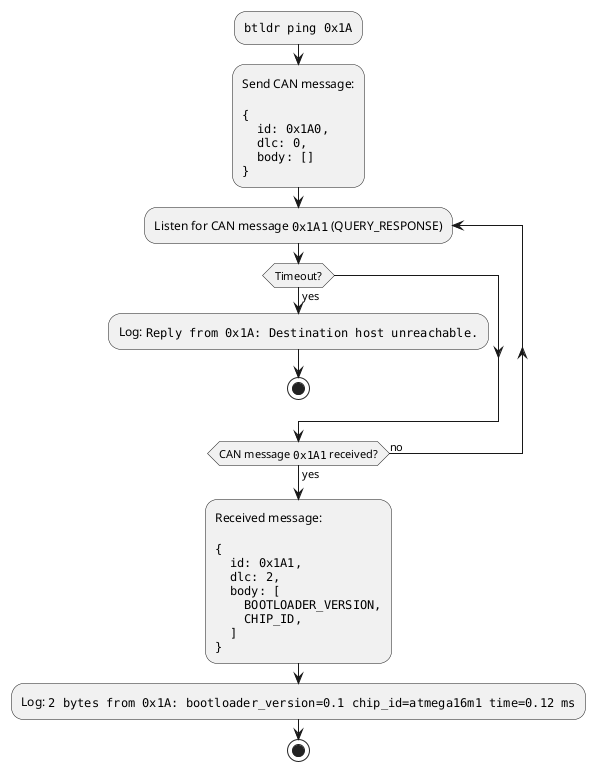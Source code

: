 @startuml
:""btldr ping 0x1A"";
:Send CAN message:

""{""
""  id: 0x1A0,""
""  dlc: 0,""
""  body: []""
""}"";

repeat :Listen for CAN message ""0x1A1"" (QUERY_RESPONSE);
    if (Timeout?) then (yes)
        :Log: ""Reply from 0x1A: Destination host unreachable."";
        stop
    endif
repeat while (CAN message ""0x1A1"" received?) is (no) not (yes)

:Received message:

""{""
""  id: 0x1A1,""
""  dlc: 2,""
""  body: [""
""    BOOTLOADER_VERSION,""
""    CHIP_ID,""
""  ]""
""}"";

:Log: ""2 bytes from 0x1A: bootloader_version=0.1 chip_id=atmega16m1 time=0.12 ms"";

stop

@enduml
